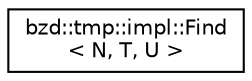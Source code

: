 digraph "Graphical Class Hierarchy"
{
  edge [fontname="Helvetica",fontsize="10",labelfontname="Helvetica",labelfontsize="10"];
  node [fontname="Helvetica",fontsize="10",shape=record];
  rankdir="LR";
  Node0 [label="bzd::tmp::impl::Find\l\< N, T, U \>",height=0.2,width=0.4,color="black", fillcolor="white", style="filled",URL="$structbzd_1_1tmp_1_1impl_1_1Find_3_01N_00_01T_00_01U_01_4.html"];
}
